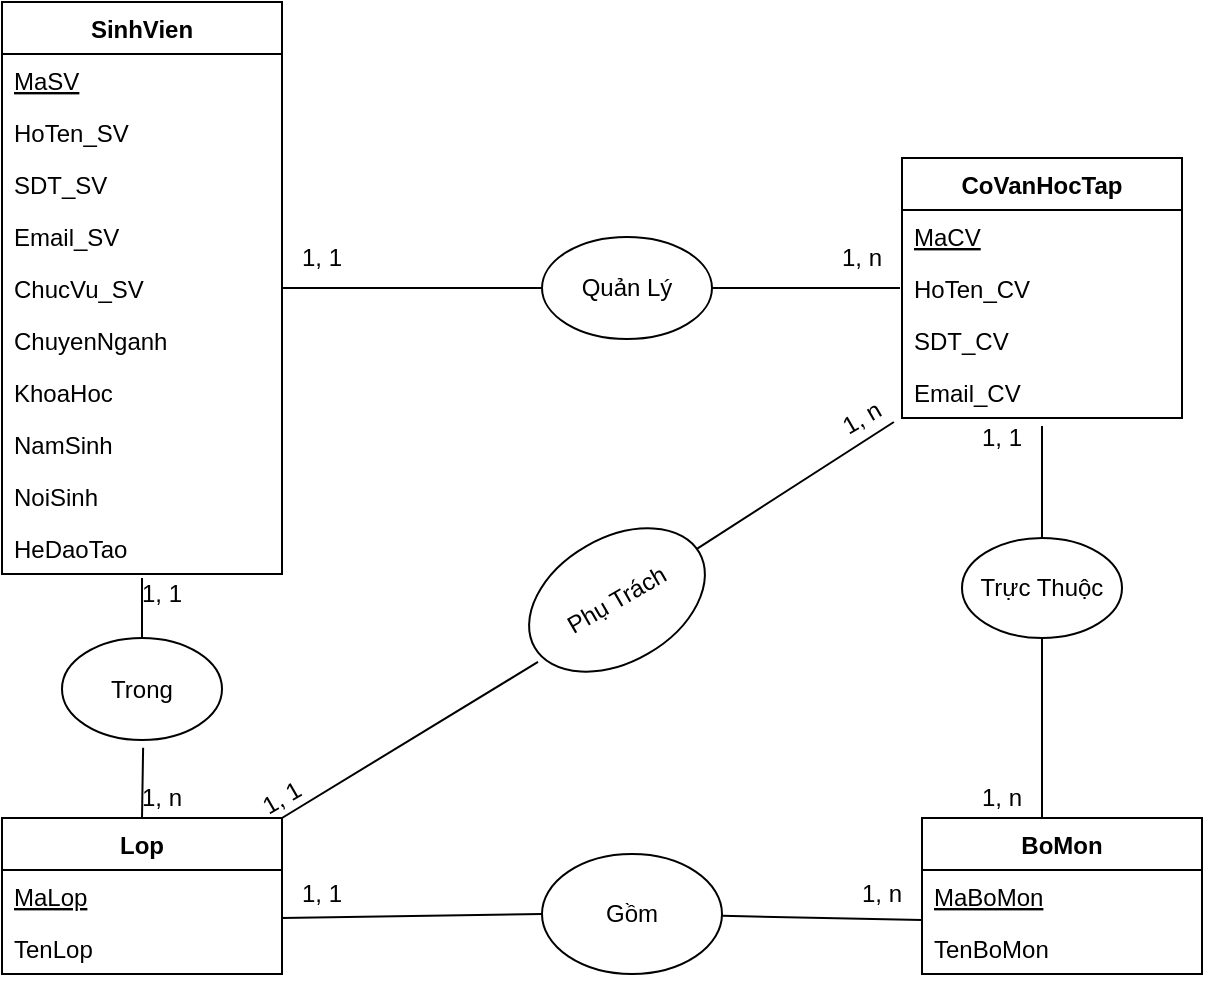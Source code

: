 <mxfile version="12.2.0" type="device" pages="1"><diagram id="RMXPldxmDryNQ71jbdtl" name="Page-1"><mxGraphModel dx="848" dy="424" grid="1" gridSize="10" guides="1" tooltips="1" connect="1" arrows="1" fold="1" page="1" pageScale="1" pageWidth="850" pageHeight="1100" math="0" shadow="0"><root><mxCell id="0"/><mxCell id="1" parent="0"/><mxCell id="FkFk6oHom-o55M88PvXl-1" value="SinhVien" style="swimlane;fontStyle=1;childLayout=stackLayout;horizontal=1;startSize=26;fillColor=none;horizontalStack=0;resizeParent=1;resizeParentMax=0;resizeLast=0;collapsible=1;marginBottom=0;" vertex="1" parent="1"><mxGeometry x="180" y="312" width="140" height="286" as="geometry"/></mxCell><mxCell id="FkFk6oHom-o55M88PvXl-3" value="MaSV" style="text;strokeColor=none;fillColor=none;align=left;verticalAlign=top;spacingLeft=4;spacingRight=4;overflow=hidden;rotatable=0;points=[[0,0.5],[1,0.5]];portConstraint=eastwest;fontStyle=4" vertex="1" parent="FkFk6oHom-o55M88PvXl-1"><mxGeometry y="26" width="140" height="26" as="geometry"/></mxCell><mxCell id="FkFk6oHom-o55M88PvXl-2" value="HoTen_SV&#10;" style="text;strokeColor=none;fillColor=none;align=left;verticalAlign=top;spacingLeft=4;spacingRight=4;overflow=hidden;rotatable=0;points=[[0,0.5],[1,0.5]];portConstraint=eastwest;" vertex="1" parent="FkFk6oHom-o55M88PvXl-1"><mxGeometry y="52" width="140" height="26" as="geometry"/></mxCell><mxCell id="FkFk6oHom-o55M88PvXl-4" value="SDT_SV" style="text;strokeColor=none;fillColor=none;align=left;verticalAlign=top;spacingLeft=4;spacingRight=4;overflow=hidden;rotatable=0;points=[[0,0.5],[1,0.5]];portConstraint=eastwest;" vertex="1" parent="FkFk6oHom-o55M88PvXl-1"><mxGeometry y="78" width="140" height="26" as="geometry"/></mxCell><mxCell id="FkFk6oHom-o55M88PvXl-6" value="Email_SV" style="text;strokeColor=none;fillColor=none;align=left;verticalAlign=top;spacingLeft=4;spacingRight=4;overflow=hidden;rotatable=0;points=[[0,0.5],[1,0.5]];portConstraint=eastwest;" vertex="1" parent="FkFk6oHom-o55M88PvXl-1"><mxGeometry y="104" width="140" height="26" as="geometry"/></mxCell><mxCell id="FkFk6oHom-o55M88PvXl-7" value="ChucVu_SV" style="text;strokeColor=none;fillColor=none;align=left;verticalAlign=top;spacingLeft=4;spacingRight=4;overflow=hidden;rotatable=0;points=[[0,0.5],[1,0.5]];portConstraint=eastwest;" vertex="1" parent="FkFk6oHom-o55M88PvXl-1"><mxGeometry y="130" width="140" height="26" as="geometry"/></mxCell><mxCell id="FkFk6oHom-o55M88PvXl-8" value="ChuyenNganh" style="text;strokeColor=none;fillColor=none;align=left;verticalAlign=top;spacingLeft=4;spacingRight=4;overflow=hidden;rotatable=0;points=[[0,0.5],[1,0.5]];portConstraint=eastwest;" vertex="1" parent="FkFk6oHom-o55M88PvXl-1"><mxGeometry y="156" width="140" height="26" as="geometry"/></mxCell><mxCell id="FkFk6oHom-o55M88PvXl-9" value="KhoaHoc" style="text;strokeColor=none;fillColor=none;align=left;verticalAlign=top;spacingLeft=4;spacingRight=4;overflow=hidden;rotatable=0;points=[[0,0.5],[1,0.5]];portConstraint=eastwest;" vertex="1" parent="FkFk6oHom-o55M88PvXl-1"><mxGeometry y="182" width="140" height="26" as="geometry"/></mxCell><mxCell id="FkFk6oHom-o55M88PvXl-10" value="NamSinh" style="text;strokeColor=none;fillColor=none;align=left;verticalAlign=top;spacingLeft=4;spacingRight=4;overflow=hidden;rotatable=0;points=[[0,0.5],[1,0.5]];portConstraint=eastwest;" vertex="1" parent="FkFk6oHom-o55M88PvXl-1"><mxGeometry y="208" width="140" height="26" as="geometry"/></mxCell><mxCell id="FkFk6oHom-o55M88PvXl-11" value="NoiSinh" style="text;strokeColor=none;fillColor=none;align=left;verticalAlign=top;spacingLeft=4;spacingRight=4;overflow=hidden;rotatable=0;points=[[0,0.5],[1,0.5]];portConstraint=eastwest;" vertex="1" parent="FkFk6oHom-o55M88PvXl-1"><mxGeometry y="234" width="140" height="26" as="geometry"/></mxCell><mxCell id="FkFk6oHom-o55M88PvXl-12" value="HeDaoTao" style="text;strokeColor=none;fillColor=none;align=left;verticalAlign=top;spacingLeft=4;spacingRight=4;overflow=hidden;rotatable=0;points=[[0,0.5],[1,0.5]];portConstraint=eastwest;" vertex="1" parent="FkFk6oHom-o55M88PvXl-1"><mxGeometry y="260" width="140" height="26" as="geometry"/></mxCell><mxCell id="FkFk6oHom-o55M88PvXl-13" value="CoVanHocTap" style="swimlane;fontStyle=1;childLayout=stackLayout;horizontal=1;startSize=26;fillColor=none;horizontalStack=0;resizeParent=1;resizeParentMax=0;resizeLast=0;collapsible=1;marginBottom=0;" vertex="1" parent="1"><mxGeometry x="630" y="390" width="140" height="130" as="geometry"/></mxCell><mxCell id="FkFk6oHom-o55M88PvXl-14" value="MaCV" style="text;strokeColor=none;fillColor=none;align=left;verticalAlign=top;spacingLeft=4;spacingRight=4;overflow=hidden;rotatable=0;points=[[0,0.5],[1,0.5]];portConstraint=eastwest;fontStyle=4" vertex="1" parent="FkFk6oHom-o55M88PvXl-13"><mxGeometry y="26" width="140" height="26" as="geometry"/></mxCell><mxCell id="FkFk6oHom-o55M88PvXl-15" value="HoTen_CV" style="text;strokeColor=none;fillColor=none;align=left;verticalAlign=top;spacingLeft=4;spacingRight=4;overflow=hidden;rotatable=0;points=[[0,0.5],[1,0.5]];portConstraint=eastwest;" vertex="1" parent="FkFk6oHom-o55M88PvXl-13"><mxGeometry y="52" width="140" height="26" as="geometry"/></mxCell><mxCell id="FkFk6oHom-o55M88PvXl-16" value="SDT_CV" style="text;strokeColor=none;fillColor=none;align=left;verticalAlign=top;spacingLeft=4;spacingRight=4;overflow=hidden;rotatable=0;points=[[0,0.5],[1,0.5]];portConstraint=eastwest;" vertex="1" parent="FkFk6oHom-o55M88PvXl-13"><mxGeometry y="78" width="140" height="26" as="geometry"/></mxCell><mxCell id="FkFk6oHom-o55M88PvXl-17" value="Email_CV" style="text;strokeColor=none;fillColor=none;align=left;verticalAlign=top;spacingLeft=4;spacingRight=4;overflow=hidden;rotatable=0;points=[[0,0.5],[1,0.5]];portConstraint=eastwest;" vertex="1" parent="FkFk6oHom-o55M88PvXl-13"><mxGeometry y="104" width="140" height="26" as="geometry"/></mxCell><mxCell id="FkFk6oHom-o55M88PvXl-18" value="Lop" style="swimlane;fontStyle=1;childLayout=stackLayout;horizontal=1;startSize=26;fillColor=none;horizontalStack=0;resizeParent=1;resizeParentMax=0;resizeLast=0;collapsible=1;marginBottom=0;" vertex="1" parent="1"><mxGeometry x="180" y="720" width="140" height="78" as="geometry"/></mxCell><mxCell id="FkFk6oHom-o55M88PvXl-19" value="MaLop" style="text;strokeColor=none;fillColor=none;align=left;verticalAlign=top;spacingLeft=4;spacingRight=4;overflow=hidden;rotatable=0;points=[[0,0.5],[1,0.5]];portConstraint=eastwest;fontStyle=4" vertex="1" parent="FkFk6oHom-o55M88PvXl-18"><mxGeometry y="26" width="140" height="26" as="geometry"/></mxCell><mxCell id="FkFk6oHom-o55M88PvXl-20" value="TenLop" style="text;strokeColor=none;fillColor=none;align=left;verticalAlign=top;spacingLeft=4;spacingRight=4;overflow=hidden;rotatable=0;points=[[0,0.5],[1,0.5]];portConstraint=eastwest;" vertex="1" parent="FkFk6oHom-o55M88PvXl-18"><mxGeometry y="52" width="140" height="26" as="geometry"/></mxCell><mxCell id="FkFk6oHom-o55M88PvXl-22" value="BoMon" style="swimlane;fontStyle=1;childLayout=stackLayout;horizontal=1;startSize=26;fillColor=none;horizontalStack=0;resizeParent=1;resizeParentMax=0;resizeLast=0;collapsible=1;marginBottom=0;" vertex="1" parent="1"><mxGeometry x="640" y="720" width="140" height="78" as="geometry"/></mxCell><mxCell id="FkFk6oHom-o55M88PvXl-23" value="MaBoMon" style="text;strokeColor=none;fillColor=none;align=left;verticalAlign=top;spacingLeft=4;spacingRight=4;overflow=hidden;rotatable=0;points=[[0,0.5],[1,0.5]];portConstraint=eastwest;fontStyle=4" vertex="1" parent="FkFk6oHom-o55M88PvXl-22"><mxGeometry y="26" width="140" height="26" as="geometry"/></mxCell><mxCell id="FkFk6oHom-o55M88PvXl-24" value="TenBoMon" style="text;strokeColor=none;fillColor=none;align=left;verticalAlign=top;spacingLeft=4;spacingRight=4;overflow=hidden;rotatable=0;points=[[0,0.5],[1,0.5]];portConstraint=eastwest;" vertex="1" parent="FkFk6oHom-o55M88PvXl-22"><mxGeometry y="52" width="140" height="26" as="geometry"/></mxCell><mxCell id="FkFk6oHom-o55M88PvXl-26" value="" style="endArrow=none;html=1;exitX=1;exitY=0.5;exitDx=0;exitDy=0;" edge="1" parent="1" source="FkFk6oHom-o55M88PvXl-28"><mxGeometry width="50" height="50" relative="1" as="geometry"><mxPoint x="430" y="463" as="sourcePoint"/><mxPoint x="629" y="455" as="targetPoint"/><Array as="points"/></mxGeometry></mxCell><mxCell id="FkFk6oHom-o55M88PvXl-28" value="Quản Lý" style="ellipse;whiteSpace=wrap;html=1;" vertex="1" parent="1"><mxGeometry x="450" y="429.5" width="85" height="51" as="geometry"/></mxCell><mxCell id="FkFk6oHom-o55M88PvXl-29" value="" style="endArrow=none;html=1;exitX=1;exitY=0.5;exitDx=0;exitDy=0;entryX=0;entryY=0.5;entryDx=0;entryDy=0;" edge="1" parent="1" source="FkFk6oHom-o55M88PvXl-7" target="FkFk6oHom-o55M88PvXl-28"><mxGeometry width="50" height="50" relative="1" as="geometry"><mxPoint x="320" y="455" as="sourcePoint"/><mxPoint x="424" y="455" as="targetPoint"/><Array as="points"/></mxGeometry></mxCell><mxCell id="FkFk6oHom-o55M88PvXl-36" value="Trong" style="ellipse;whiteSpace=wrap;html=1;" vertex="1" parent="1"><mxGeometry x="210" y="630" width="80" height="51" as="geometry"/></mxCell><mxCell id="FkFk6oHom-o55M88PvXl-37" value="" style="endArrow=none;html=1;exitX=0.5;exitY=0;exitDx=0;exitDy=0;entryX=0.507;entryY=1.077;entryDx=0;entryDy=0;entryPerimeter=0;" edge="1" parent="1" source="FkFk6oHom-o55M88PvXl-18" target="FkFk6oHom-o55M88PvXl-36"><mxGeometry width="50" height="50" relative="1" as="geometry"><mxPoint x="250" y="720" as="sourcePoint"/><mxPoint x="250.98" y="600.002" as="targetPoint"/><Array as="points"/></mxGeometry></mxCell><mxCell id="FkFk6oHom-o55M88PvXl-38" value="" style="endArrow=none;html=1;entryX=0;entryY=-0.038;entryDx=0;entryDy=0;entryPerimeter=0;" edge="1" parent="1" source="FkFk6oHom-o55M88PvXl-40" target="FkFk6oHom-o55M88PvXl-24"><mxGeometry width="50" height="50" relative="1" as="geometry"><mxPoint x="320" y="770" as="sourcePoint"/><mxPoint x="370" y="720" as="targetPoint"/></mxGeometry></mxCell><mxCell id="FkFk6oHom-o55M88PvXl-39" value="" style="endArrow=none;html=1;entryX=0.5;entryY=1.154;entryDx=0;entryDy=0;entryPerimeter=0;" edge="1" parent="1" target="FkFk6oHom-o55M88PvXl-17"><mxGeometry width="50" height="50" relative="1" as="geometry"><mxPoint x="700" y="720" as="sourcePoint"/><mxPoint x="750" y="670" as="targetPoint"/></mxGeometry></mxCell><mxCell id="FkFk6oHom-o55M88PvXl-40" value="Gồm" style="ellipse;whiteSpace=wrap;html=1;" vertex="1" parent="1"><mxGeometry x="450" y="738" width="90" height="60" as="geometry"/></mxCell><mxCell id="FkFk6oHom-o55M88PvXl-42" value="" style="endArrow=none;html=1;entryX=0;entryY=0.5;entryDx=0;entryDy=0;" edge="1" parent="1" target="FkFk6oHom-o55M88PvXl-40"><mxGeometry width="50" height="50" relative="1" as="geometry"><mxPoint x="320" y="770" as="sourcePoint"/><mxPoint x="640" y="771.012" as="targetPoint"/></mxGeometry></mxCell><mxCell id="FkFk6oHom-o55M88PvXl-43" value="Trực Thuộc" style="ellipse;whiteSpace=wrap;html=1;" vertex="1" parent="1"><mxGeometry x="660" y="580" width="80" height="50" as="geometry"/></mxCell><mxCell id="FkFk6oHom-o55M88PvXl-44" value="" style="endArrow=none;html=1;entryX=-0.029;entryY=1.077;entryDx=0;entryDy=0;entryPerimeter=0;" edge="1" parent="1" source="FkFk6oHom-o55M88PvXl-45" target="FkFk6oHom-o55M88PvXl-17"><mxGeometry width="50" height="50" relative="1" as="geometry"><mxPoint x="320" y="720" as="sourcePoint"/><mxPoint x="370" y="670" as="targetPoint"/></mxGeometry></mxCell><mxCell id="FkFk6oHom-o55M88PvXl-45" value="Phụ Trách" style="ellipse;whiteSpace=wrap;html=1;rotation=-30;" vertex="1" parent="1"><mxGeometry x="440" y="580" width="95" height="62" as="geometry"/></mxCell><mxCell id="FkFk6oHom-o55M88PvXl-47" value="" style="endArrow=none;html=1;entryX=-0.023;entryY=0.614;entryDx=0;entryDy=0;entryPerimeter=0;" edge="1" parent="1" target="FkFk6oHom-o55M88PvXl-45"><mxGeometry width="50" height="50" relative="1" as="geometry"><mxPoint x="320" y="720" as="sourcePoint"/><mxPoint x="625.94" y="522.002" as="targetPoint"/></mxGeometry></mxCell><mxCell id="FkFk6oHom-o55M88PvXl-48" value="1, n" style="text;html=1;strokeColor=none;fillColor=none;align=center;verticalAlign=middle;whiteSpace=wrap;rounded=0;" vertex="1" parent="1"><mxGeometry x="590" y="429.5" width="40" height="20" as="geometry"/></mxCell><mxCell id="FkFk6oHom-o55M88PvXl-49" value="1, 1" style="text;html=1;strokeColor=none;fillColor=none;align=center;verticalAlign=middle;whiteSpace=wrap;rounded=0;" vertex="1" parent="1"><mxGeometry x="320" y="429.5" width="40" height="20" as="geometry"/></mxCell><mxCell id="FkFk6oHom-o55M88PvXl-58" value="1, 1" style="text;html=1;strokeColor=none;fillColor=none;align=center;verticalAlign=middle;whiteSpace=wrap;rounded=0;" vertex="1" parent="1"><mxGeometry x="240" y="598" width="40" height="20" as="geometry"/></mxCell><mxCell id="FkFk6oHom-o55M88PvXl-51" value="1, n" style="text;html=1;strokeColor=none;fillColor=none;align=center;verticalAlign=middle;whiteSpace=wrap;rounded=0;" vertex="1" parent="1"><mxGeometry x="240" y="700" width="40" height="20" as="geometry"/></mxCell><mxCell id="FkFk6oHom-o55M88PvXl-52" value="1, 1" style="text;html=1;strokeColor=none;fillColor=none;align=center;verticalAlign=middle;whiteSpace=wrap;rounded=0;" vertex="1" parent="1"><mxGeometry x="320" y="748" width="40" height="20" as="geometry"/></mxCell><mxCell id="FkFk6oHom-o55M88PvXl-53" value="1, n" style="text;html=1;strokeColor=none;fillColor=none;align=center;verticalAlign=middle;whiteSpace=wrap;rounded=0;" vertex="1" parent="1"><mxGeometry x="600" y="748" width="40" height="20" as="geometry"/></mxCell><mxCell id="FkFk6oHom-o55M88PvXl-54" value="1, n" style="text;html=1;strokeColor=none;fillColor=none;align=center;verticalAlign=middle;whiteSpace=wrap;rounded=0;" vertex="1" parent="1"><mxGeometry x="660" y="700" width="40" height="20" as="geometry"/></mxCell><mxCell id="FkFk6oHom-o55M88PvXl-55" value="1, 1" style="text;html=1;strokeColor=none;fillColor=none;align=center;verticalAlign=middle;whiteSpace=wrap;rounded=0;" vertex="1" parent="1"><mxGeometry x="660" y="520" width="40" height="20" as="geometry"/></mxCell><mxCell id="FkFk6oHom-o55M88PvXl-57" value="1, n" style="text;html=1;strokeColor=none;fillColor=none;align=center;verticalAlign=middle;whiteSpace=wrap;rounded=0;rotation=-30;" vertex="1" parent="1"><mxGeometry x="590" y="510" width="40" height="20" as="geometry"/></mxCell><mxCell id="FkFk6oHom-o55M88PvXl-62" value="" style="endArrow=none;html=1;exitX=0.5;exitY=0;exitDx=0;exitDy=0;" edge="1" parent="1" source="FkFk6oHom-o55M88PvXl-36"><mxGeometry width="50" height="50" relative="1" as="geometry"><mxPoint x="130" y="658" as="sourcePoint"/><mxPoint x="250" y="600" as="targetPoint"/></mxGeometry></mxCell><mxCell id="FkFk6oHom-o55M88PvXl-63" value="1, 1" style="text;html=1;strokeColor=none;fillColor=none;align=center;verticalAlign=middle;whiteSpace=wrap;rounded=0;rotation=-30;" vertex="1" parent="1"><mxGeometry x="300" y="700" width="40" height="20" as="geometry"/></mxCell></root></mxGraphModel></diagram></mxfile>